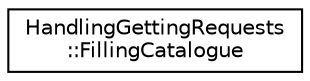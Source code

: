 digraph "Graphical Class Hierarchy"
{
 // LATEX_PDF_SIZE
  edge [fontname="Helvetica",fontsize="10",labelfontname="Helvetica",labelfontsize="10"];
  node [fontname="Helvetica",fontsize="10",shape=record];
  rankdir="LR";
  Node0 [label="HandlingGettingRequests\l::FillingCatalogue",height=0.2,width=0.4,color="black", fillcolor="white", style="filled",URL="$classHandlingGettingRequests_1_1FillingCatalogue.html",tooltip=" "];
}
